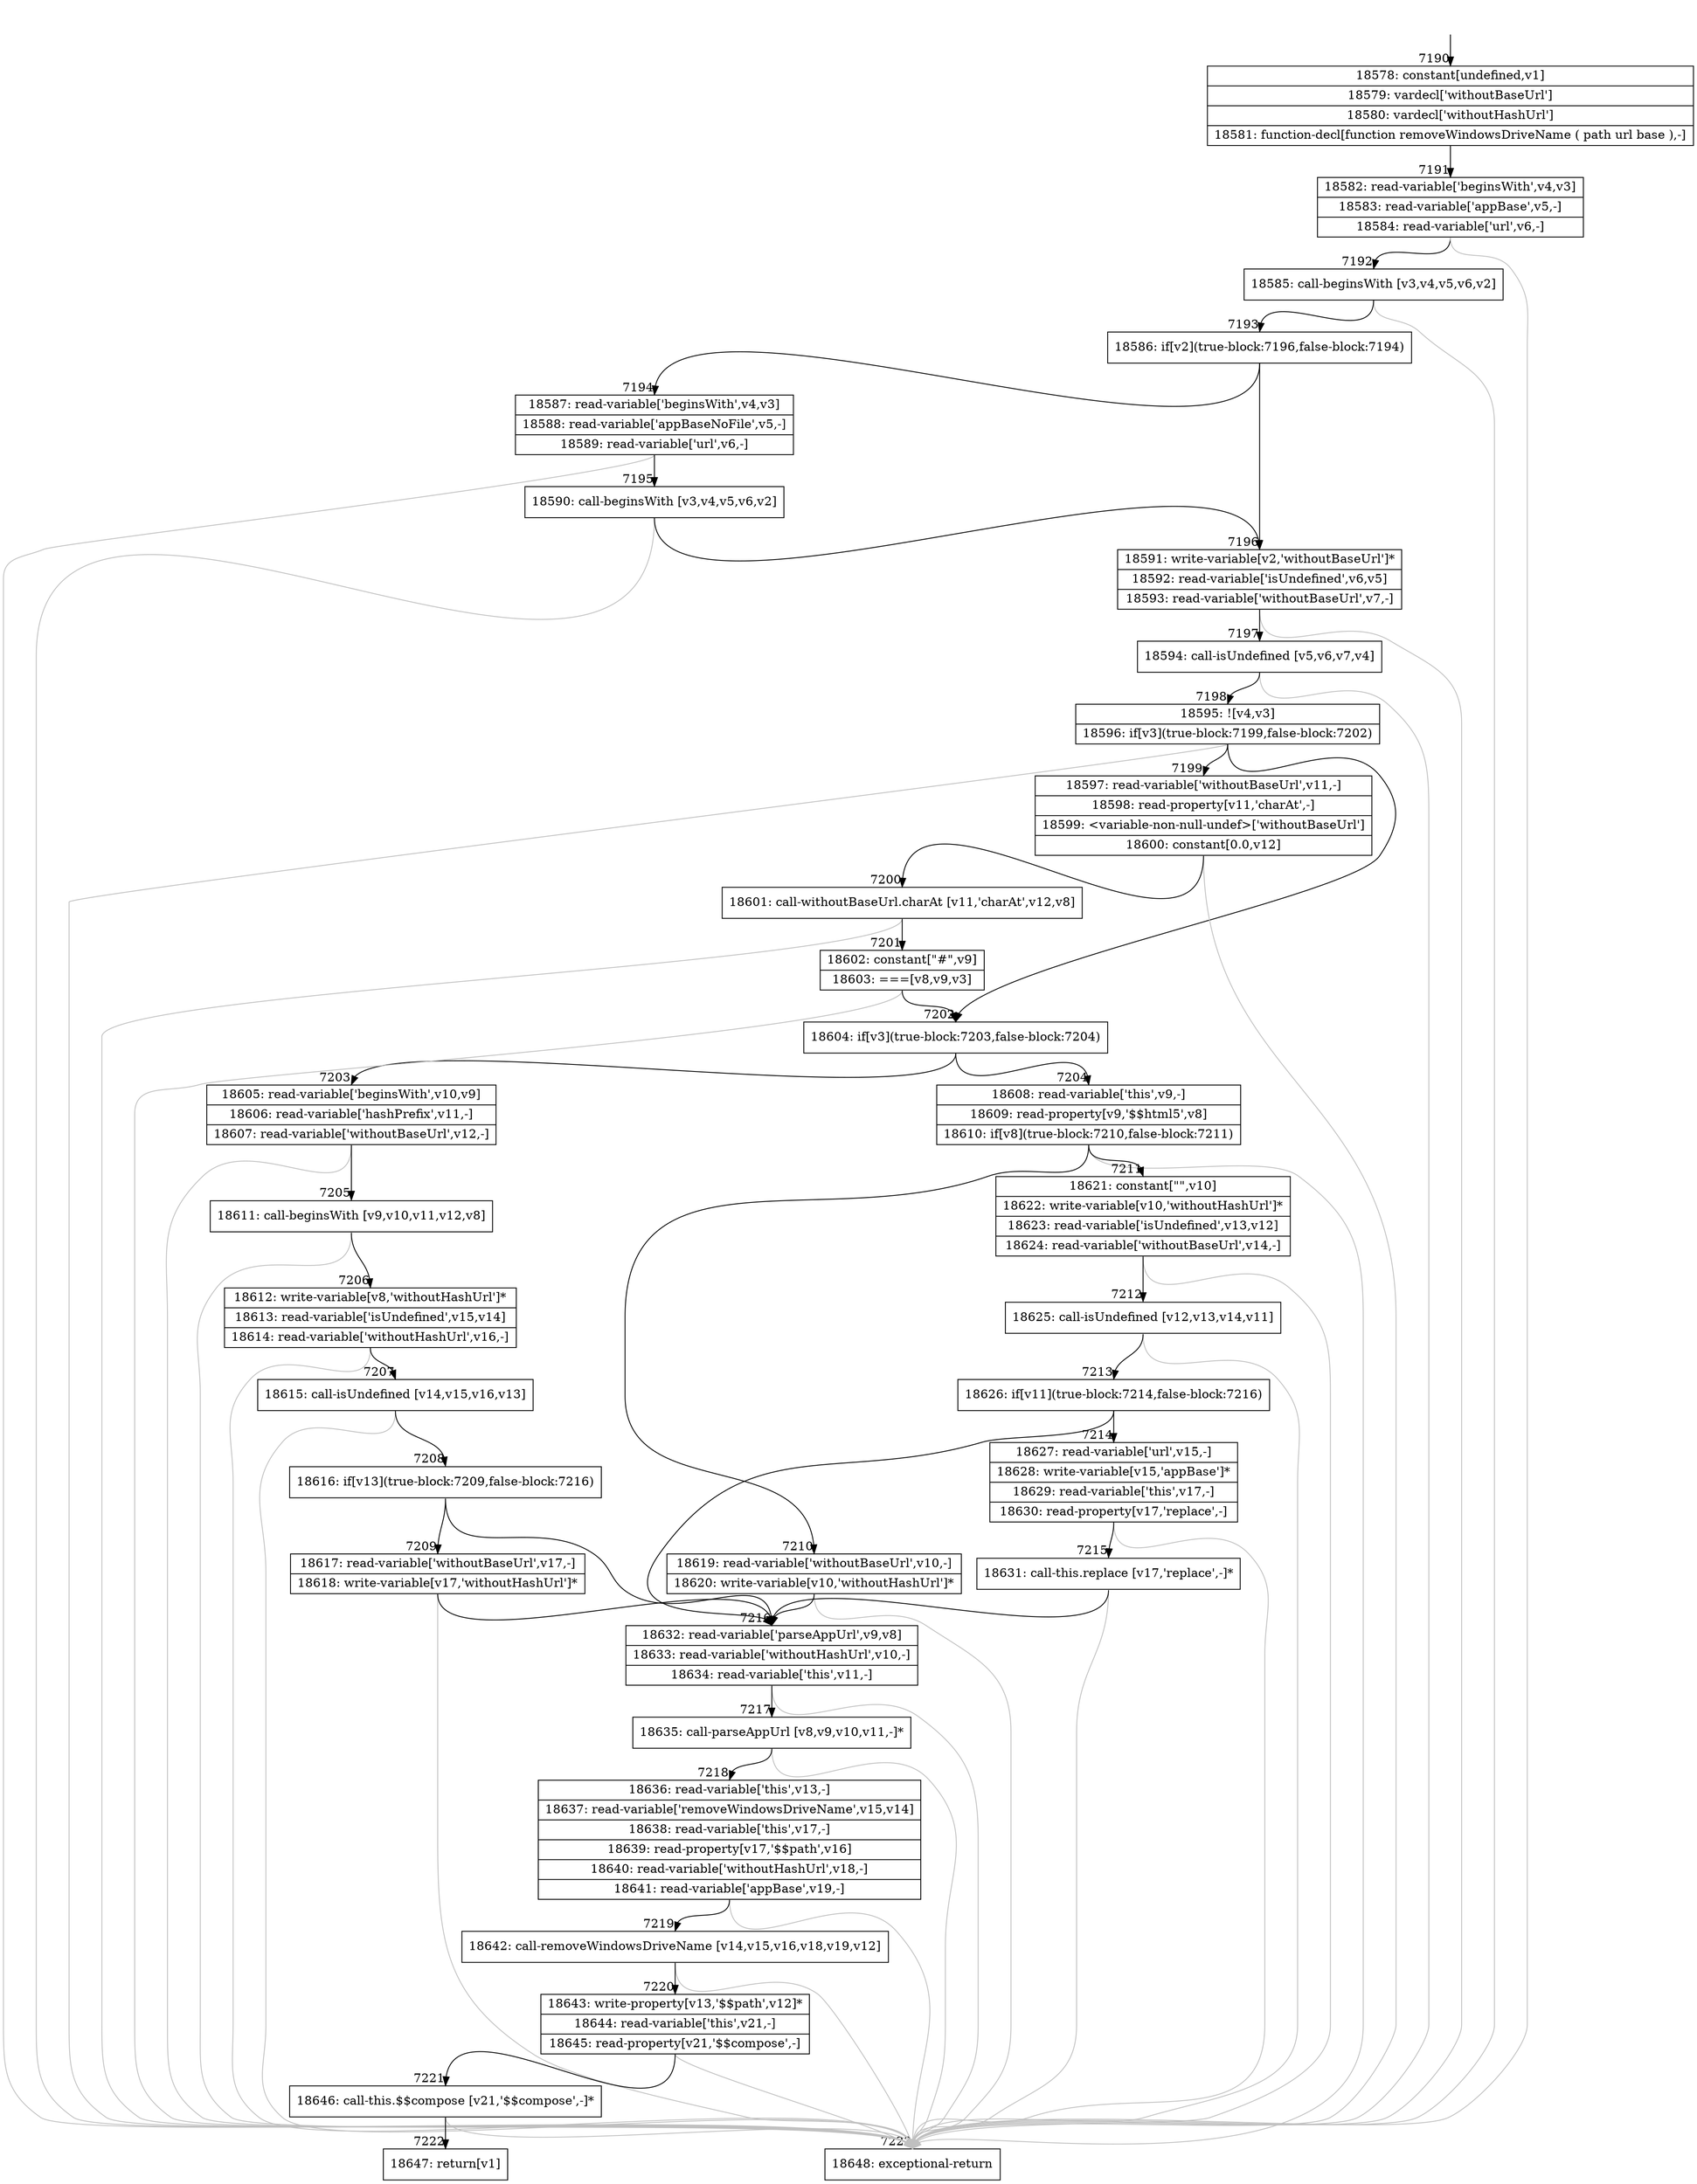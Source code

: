 digraph {
rankdir="TD"
BB_entry540[shape=none,label=""];
BB_entry540 -> BB7190 [tailport=s, headport=n, headlabel="    7190"]
BB7190 [shape=record label="{18578: constant[undefined,v1]|18579: vardecl['withoutBaseUrl']|18580: vardecl['withoutHashUrl']|18581: function-decl[function removeWindowsDriveName ( path url base ),-]}" ] 
BB7190 -> BB7191 [tailport=s, headport=n, headlabel="      7191"]
BB7191 [shape=record label="{18582: read-variable['beginsWith',v4,v3]|18583: read-variable['appBase',v5,-]|18584: read-variable['url',v6,-]}" ] 
BB7191 -> BB7192 [tailport=s, headport=n, headlabel="      7192"]
BB7191 -> BB7223 [tailport=s, headport=n, color=gray, headlabel="      7223"]
BB7192 [shape=record label="{18585: call-beginsWith [v3,v4,v5,v6,v2]}" ] 
BB7192 -> BB7193 [tailport=s, headport=n, headlabel="      7193"]
BB7192 -> BB7223 [tailport=s, headport=n, color=gray]
BB7193 [shape=record label="{18586: if[v2](true-block:7196,false-block:7194)}" ] 
BB7193 -> BB7196 [tailport=s, headport=n, headlabel="      7196"]
BB7193 -> BB7194 [tailport=s, headport=n, headlabel="      7194"]
BB7194 [shape=record label="{18587: read-variable['beginsWith',v4,v3]|18588: read-variable['appBaseNoFile',v5,-]|18589: read-variable['url',v6,-]}" ] 
BB7194 -> BB7195 [tailport=s, headport=n, headlabel="      7195"]
BB7194 -> BB7223 [tailport=s, headport=n, color=gray]
BB7195 [shape=record label="{18590: call-beginsWith [v3,v4,v5,v6,v2]}" ] 
BB7195 -> BB7196 [tailport=s, headport=n]
BB7195 -> BB7223 [tailport=s, headport=n, color=gray]
BB7196 [shape=record label="{18591: write-variable[v2,'withoutBaseUrl']*|18592: read-variable['isUndefined',v6,v5]|18593: read-variable['withoutBaseUrl',v7,-]}" ] 
BB7196 -> BB7197 [tailport=s, headport=n, headlabel="      7197"]
BB7196 -> BB7223 [tailport=s, headport=n, color=gray]
BB7197 [shape=record label="{18594: call-isUndefined [v5,v6,v7,v4]}" ] 
BB7197 -> BB7198 [tailport=s, headport=n, headlabel="      7198"]
BB7197 -> BB7223 [tailport=s, headport=n, color=gray]
BB7198 [shape=record label="{18595: ![v4,v3]|18596: if[v3](true-block:7199,false-block:7202)}" ] 
BB7198 -> BB7202 [tailport=s, headport=n, headlabel="      7202"]
BB7198 -> BB7199 [tailport=s, headport=n, headlabel="      7199"]
BB7198 -> BB7223 [tailport=s, headport=n, color=gray]
BB7199 [shape=record label="{18597: read-variable['withoutBaseUrl',v11,-]|18598: read-property[v11,'charAt',-]|18599: \<variable-non-null-undef\>['withoutBaseUrl']|18600: constant[0.0,v12]}" ] 
BB7199 -> BB7200 [tailport=s, headport=n, headlabel="      7200"]
BB7199 -> BB7223 [tailport=s, headport=n, color=gray]
BB7200 [shape=record label="{18601: call-withoutBaseUrl.charAt [v11,'charAt',v12,v8]}" ] 
BB7200 -> BB7201 [tailport=s, headport=n, headlabel="      7201"]
BB7200 -> BB7223 [tailport=s, headport=n, color=gray]
BB7201 [shape=record label="{18602: constant[\"#\",v9]|18603: ===[v8,v9,v3]}" ] 
BB7201 -> BB7202 [tailport=s, headport=n]
BB7201 -> BB7223 [tailport=s, headport=n, color=gray]
BB7202 [shape=record label="{18604: if[v3](true-block:7203,false-block:7204)}" ] 
BB7202 -> BB7203 [tailport=s, headport=n, headlabel="      7203"]
BB7202 -> BB7204 [tailport=s, headport=n, headlabel="      7204"]
BB7203 [shape=record label="{18605: read-variable['beginsWith',v10,v9]|18606: read-variable['hashPrefix',v11,-]|18607: read-variable['withoutBaseUrl',v12,-]}" ] 
BB7203 -> BB7205 [tailport=s, headport=n, headlabel="      7205"]
BB7203 -> BB7223 [tailport=s, headport=n, color=gray]
BB7204 [shape=record label="{18608: read-variable['this',v9,-]|18609: read-property[v9,'$$html5',v8]|18610: if[v8](true-block:7210,false-block:7211)}" ] 
BB7204 -> BB7210 [tailport=s, headport=n, headlabel="      7210"]
BB7204 -> BB7211 [tailport=s, headport=n, headlabel="      7211"]
BB7204 -> BB7223 [tailport=s, headport=n, color=gray]
BB7205 [shape=record label="{18611: call-beginsWith [v9,v10,v11,v12,v8]}" ] 
BB7205 -> BB7206 [tailport=s, headport=n, headlabel="      7206"]
BB7205 -> BB7223 [tailport=s, headport=n, color=gray]
BB7206 [shape=record label="{18612: write-variable[v8,'withoutHashUrl']*|18613: read-variable['isUndefined',v15,v14]|18614: read-variable['withoutHashUrl',v16,-]}" ] 
BB7206 -> BB7207 [tailport=s, headport=n, headlabel="      7207"]
BB7206 -> BB7223 [tailport=s, headport=n, color=gray]
BB7207 [shape=record label="{18615: call-isUndefined [v14,v15,v16,v13]}" ] 
BB7207 -> BB7208 [tailport=s, headport=n, headlabel="      7208"]
BB7207 -> BB7223 [tailport=s, headport=n, color=gray]
BB7208 [shape=record label="{18616: if[v13](true-block:7209,false-block:7216)}" ] 
BB7208 -> BB7209 [tailport=s, headport=n, headlabel="      7209"]
BB7208 -> BB7216 [tailport=s, headport=n, headlabel="      7216"]
BB7209 [shape=record label="{18617: read-variable['withoutBaseUrl',v17,-]|18618: write-variable[v17,'withoutHashUrl']*}" ] 
BB7209 -> BB7216 [tailport=s, headport=n]
BB7209 -> BB7223 [tailport=s, headport=n, color=gray]
BB7210 [shape=record label="{18619: read-variable['withoutBaseUrl',v10,-]|18620: write-variable[v10,'withoutHashUrl']*}" ] 
BB7210 -> BB7216 [tailport=s, headport=n]
BB7210 -> BB7223 [tailport=s, headport=n, color=gray]
BB7211 [shape=record label="{18621: constant[\"\",v10]|18622: write-variable[v10,'withoutHashUrl']*|18623: read-variable['isUndefined',v13,v12]|18624: read-variable['withoutBaseUrl',v14,-]}" ] 
BB7211 -> BB7212 [tailport=s, headport=n, headlabel="      7212"]
BB7211 -> BB7223 [tailport=s, headport=n, color=gray]
BB7212 [shape=record label="{18625: call-isUndefined [v12,v13,v14,v11]}" ] 
BB7212 -> BB7213 [tailport=s, headport=n, headlabel="      7213"]
BB7212 -> BB7223 [tailport=s, headport=n, color=gray]
BB7213 [shape=record label="{18626: if[v11](true-block:7214,false-block:7216)}" ] 
BB7213 -> BB7214 [tailport=s, headport=n, headlabel="      7214"]
BB7213 -> BB7216 [tailport=s, headport=n]
BB7214 [shape=record label="{18627: read-variable['url',v15,-]|18628: write-variable[v15,'appBase']*|18629: read-variable['this',v17,-]|18630: read-property[v17,'replace',-]}" ] 
BB7214 -> BB7215 [tailport=s, headport=n, headlabel="      7215"]
BB7214 -> BB7223 [tailport=s, headport=n, color=gray]
BB7215 [shape=record label="{18631: call-this.replace [v17,'replace',-]*}" ] 
BB7215 -> BB7216 [tailport=s, headport=n]
BB7215 -> BB7223 [tailport=s, headport=n, color=gray]
BB7216 [shape=record label="{18632: read-variable['parseAppUrl',v9,v8]|18633: read-variable['withoutHashUrl',v10,-]|18634: read-variable['this',v11,-]}" ] 
BB7216 -> BB7217 [tailport=s, headport=n, headlabel="      7217"]
BB7216 -> BB7223 [tailport=s, headport=n, color=gray]
BB7217 [shape=record label="{18635: call-parseAppUrl [v8,v9,v10,v11,-]*}" ] 
BB7217 -> BB7218 [tailport=s, headport=n, headlabel="      7218"]
BB7217 -> BB7223 [tailport=s, headport=n, color=gray]
BB7218 [shape=record label="{18636: read-variable['this',v13,-]|18637: read-variable['removeWindowsDriveName',v15,v14]|18638: read-variable['this',v17,-]|18639: read-property[v17,'$$path',v16]|18640: read-variable['withoutHashUrl',v18,-]|18641: read-variable['appBase',v19,-]}" ] 
BB7218 -> BB7219 [tailport=s, headport=n, headlabel="      7219"]
BB7218 -> BB7223 [tailport=s, headport=n, color=gray]
BB7219 [shape=record label="{18642: call-removeWindowsDriveName [v14,v15,v16,v18,v19,v12]}" ] 
BB7219 -> BB7220 [tailport=s, headport=n, headlabel="      7220"]
BB7219 -> BB7223 [tailport=s, headport=n, color=gray]
BB7220 [shape=record label="{18643: write-property[v13,'$$path',v12]*|18644: read-variable['this',v21,-]|18645: read-property[v21,'$$compose',-]}" ] 
BB7220 -> BB7221 [tailport=s, headport=n, headlabel="      7221"]
BB7220 -> BB7223 [tailport=s, headport=n, color=gray]
BB7221 [shape=record label="{18646: call-this.$$compose [v21,'$$compose',-]*}" ] 
BB7221 -> BB7222 [tailport=s, headport=n, headlabel="      7222"]
BB7221 -> BB7223 [tailport=s, headport=n, color=gray]
BB7222 [shape=record label="{18647: return[v1]}" ] 
BB7223 [shape=record label="{18648: exceptional-return}" ] 
//#$~ 11447
}

